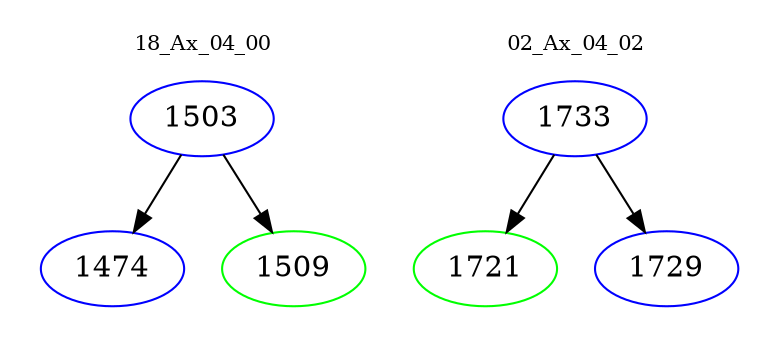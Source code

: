 digraph{
subgraph cluster_0 {
color = white
label = "18_Ax_04_00";
fontsize=10;
T0_1503 [label="1503", color="blue"]
T0_1503 -> T0_1474 [color="black"]
T0_1474 [label="1474", color="blue"]
T0_1503 -> T0_1509 [color="black"]
T0_1509 [label="1509", color="green"]
}
subgraph cluster_1 {
color = white
label = "02_Ax_04_02";
fontsize=10;
T1_1733 [label="1733", color="blue"]
T1_1733 -> T1_1721 [color="black"]
T1_1721 [label="1721", color="green"]
T1_1733 -> T1_1729 [color="black"]
T1_1729 [label="1729", color="blue"]
}
}
